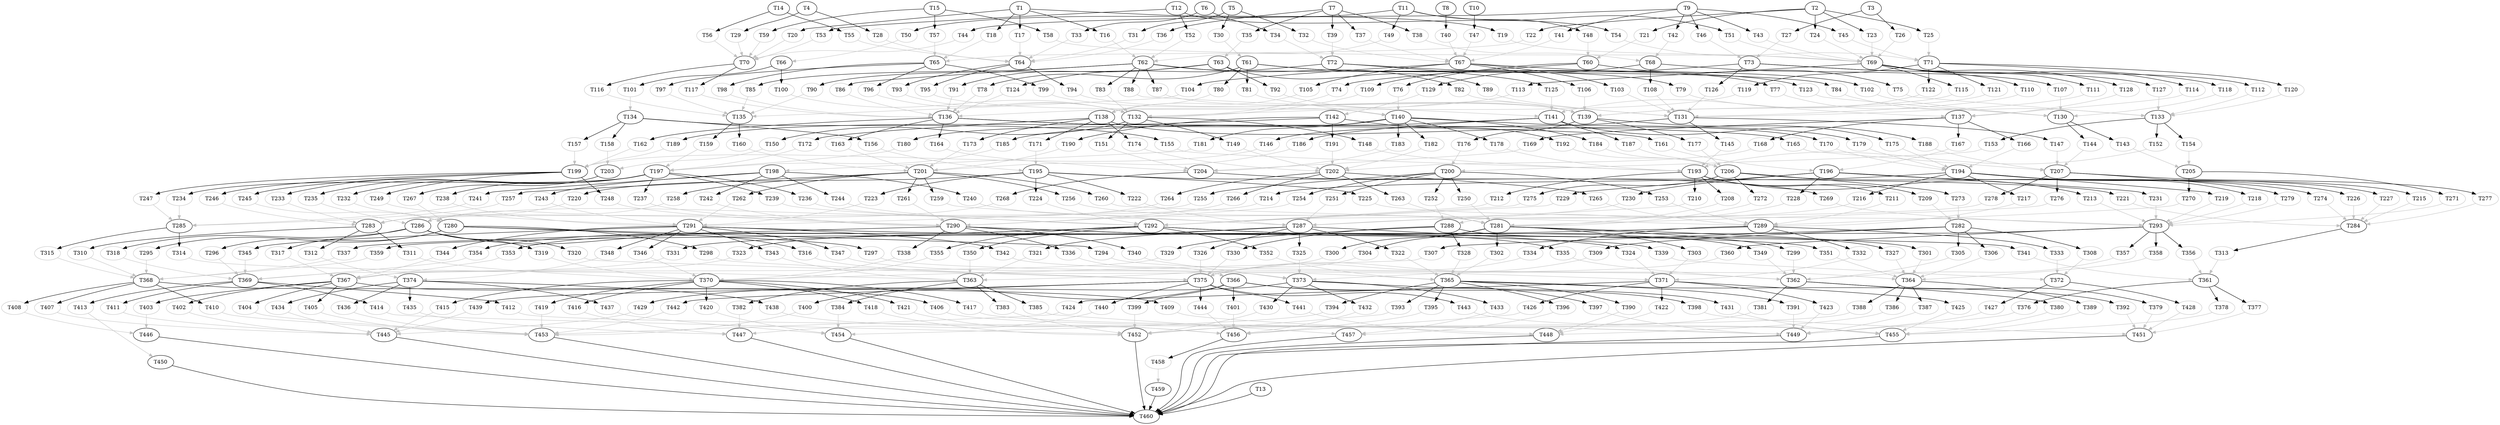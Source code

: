 digraph DAG_Schedule {
  T1 [size="232", overhead="0.17", color="black"]
  T1 -> T16 [size="232", color="black"]
  T1 -> T17 [size="232", color="black"]
  T1 -> T18 [size="232", color="black"]
  T1 -> T19 [size="232", color="black"]
  T1 -> T20 [size="232", color="black"]
  T2 [size="232", overhead="0.16", color="black"]
  T2 -> T21 [size="232", color="black"]
  T2 -> T22 [size="232", color="black"]
  T2 -> T23 [size="232", color="black"]
  T2 -> T24 [size="232", color="black"]
  T2 -> T25 [size="232", color="black"]
  T3 [size="18", overhead="0.17", color="black"]
  T3 -> T26 [size="18", color="black"]
  T3 -> T27 [size="18", color="black"]
  T4 [size="257", overhead="0.12", color="black"]
  T4 -> T28 [size="257", color="black"]
  T4 -> T29 [size="257", color="black"]
  T5 [size="577", overhead="0.07", color="black"]
  T5 -> T30 [size="577", color="black"]
  T5 -> T31 [size="577", color="black"]
  T5 -> T32 [size="577", color="black"]
  T6 [size="69", overhead="0.02", color="black"]
  T6 -> T33 [size="69", color="black"]
  T6 -> T34 [size="69", color="black"]
  T7 [size="7", overhead="0.08", color="black"]
  T7 -> T35 [size="7", color="black"]
  T7 -> T36 [size="7", color="black"]
  T7 -> T37 [size="7", color="black"]
  T7 -> T38 [size="7", color="black"]
  T7 -> T39 [size="7", color="black"]
  T8 [size="430", overhead="0.04", color="black"]
  T8 -> T40 [size="430", color="black"]
  T9 [size="46", overhead="0.08", color="black"]
  T9 -> T41 [size="46", color="black"]
  T9 -> T42 [size="46", color="black"]
  T9 -> T43 [size="46", color="black"]
  T9 -> T44 [size="46", color="black"]
  T9 -> T45 [size="46", color="black"]
  T9 -> T46 [size="46", color="black"]
  T10 [size="1074", overhead="0.14", color="black"]
  T10 -> T47 [size="1074", color="black"]
  T11 [size="23", overhead="0.12", color="black"]
  T11 -> T48 [size="23", color="black"]
  T11 -> T49 [size="23", color="black"]
  T11 -> T50 [size="23", color="black"]
  T11 -> T51 [size="23", color="black"]
  T12 [size="14", overhead="0.1", color="black"]
  T12 -> T52 [size="14", color="black"]
  T12 -> T53 [size="14", color="black"]
  T12 -> T54 [size="14", color="black"]
  T13 [size="2", overhead="0.08", color="black"]
  T13 -> T460 [size="2", color="black"]
  T14 [size="783", overhead="0.03", color="black"]
  T14 -> T55 [size="783", color="black"]
  T14 -> T56 [size="783", color="black"]
  T15 [size="53", overhead="0.09", color="black"]
  T15 -> T57 [size="53", color="black"]
  T15 -> T58 [size="53", color="black"]
  T15 -> T59 [size="53", color="black"]
  T16 [size="1", overhead="0.0", color="grey"]
  T16 -> T62 [size="1", color="grey"]
  T17 [size="1", overhead="0.0", color="grey"]
  T17 -> T64 [size="1", color="grey"]
  T18 [size="1", overhead="0.0", color="grey"]
  T18 -> T65 [size="1", color="grey"]
  T19 [size="1", overhead="0.0", color="grey"]
  T19 -> T69 [size="1", color="grey"]
  T20 [size="1", overhead="0.0", color="grey"]
  T20 -> T70 [size="1", color="grey"]
  T21 [size="1", overhead="0.0", color="grey"]
  T21 -> T60 [size="1", color="grey"]
  T22 [size="1", overhead="0.0", color="grey"]
  T22 -> T65 [size="1", color="grey"]
  T23 [size="1", overhead="0.0", color="grey"]
  T23 -> T69 [size="1", color="grey"]
  T24 [size="1", overhead="0.0", color="grey"]
  T24 -> T69 [size="1", color="grey"]
  T25 [size="1", overhead="0.0", color="grey"]
  T25 -> T71 [size="1", color="grey"]
  T26 [size="1", overhead="0.0", color="grey"]
  T26 -> T69 [size="1", color="grey"]
  T27 [size="1", overhead="0.0", color="grey"]
  T27 -> T73 [size="1", color="grey"]
  T28 [size="1", overhead="0.0", color="grey"]
  T28 -> T64 [size="1", color="grey"]
  T29 [size="1", overhead="0.0", color="grey"]
  T29 -> T70 [size="1", color="grey"]
  T30 [size="1", overhead="0.0", color="grey"]
  T30 -> T61 [size="1", color="grey"]
  T31 [size="1", overhead="0.0", color="grey"]
  T31 -> T64 [size="1", color="grey"]
  T32 [size="1", overhead="0.0", color="grey"]
  T32 -> T67 [size="1", color="grey"]
  T33 [size="1", overhead="0.0", color="grey"]
  T33 -> T64 [size="1", color="grey"]
  T34 [size="1", overhead="0.0", color="grey"]
  T34 -> T72 [size="1", color="grey"]
  T35 [size="1", overhead="0.0", color="grey"]
  T35 -> T63 [size="1", color="grey"]
  T36 [size="1", overhead="0.0", color="grey"]
  T36 -> T64 [size="1", color="grey"]
  T37 [size="1", overhead="0.0", color="grey"]
  T37 -> T67 [size="1", color="grey"]
  T38 [size="1", overhead="0.0", color="grey"]
  T38 -> T68 [size="1", color="grey"]
  T39 [size="1", overhead="0.0", color="grey"]
  T39 -> T72 [size="1", color="grey"]
  T40 [size="1", overhead="0.0", color="grey"]
  T40 -> T67 [size="1", color="grey"]
  T41 [size="1", overhead="0.0", color="grey"]
  T41 -> T67 [size="1", color="grey"]
  T42 [size="1", overhead="0.0", color="grey"]
  T42 -> T68 [size="1", color="grey"]
  T43 [size="1", overhead="0.0", color="grey"]
  T43 -> T69 [size="1", color="grey"]
  T44 [size="1", overhead="0.0", color="grey"]
  T44 -> T70 [size="1", color="grey"]
  T45 [size="1", overhead="0.0", color="grey"]
  T45 -> T71 [size="1", color="grey"]
  T46 [size="1", overhead="0.0", color="grey"]
  T46 -> T73 [size="1", color="grey"]
  T47 [size="1", overhead="0.0", color="grey"]
  T47 -> T67 [size="1", color="grey"]
  T48 [size="1", overhead="0.0", color="grey"]
  T48 -> T60 [size="1", color="grey"]
  T49 [size="1", overhead="0.0", color="grey"]
  T49 -> T62 [size="1", color="grey"]
  T50 [size="1", overhead="0.0", color="grey"]
  T50 -> T66 [size="1", color="grey"]
  T51 [size="1", overhead="0.0", color="grey"]
  T51 -> T69 [size="1", color="grey"]
  T52 [size="1", overhead="0.0", color="grey"]
  T52 -> T62 [size="1", color="grey"]
  T53 [size="1", overhead="0.0", color="grey"]
  T53 -> T70 [size="1", color="grey"]
  T54 [size="1", overhead="0.0", color="grey"]
  T54 -> T71 [size="1", color="grey"]
  T55 [size="1", overhead="0.0", color="grey"]
  T55 -> T64 [size="1", color="grey"]
  T56 [size="1", overhead="0.0", color="grey"]
  T56 -> T70 [size="1", color="grey"]
  T57 [size="1", overhead="0.0", color="grey"]
  T57 -> T65 [size="1", color="grey"]
  T58 [size="1", overhead="0.0", color="grey"]
  T58 -> T69 [size="1", color="grey"]
  T59 [size="1", overhead="0.0", color="grey"]
  T59 -> T70 [size="1", color="grey"]
  T60 [size="36", overhead="0.15", color="black"]
  T60 -> T74 [size="36", color="black"]
  T60 -> T75 [size="36", color="black"]
  T60 -> T76 [size="36", color="black"]
  T61 [size="5", overhead="0.15", color="black"]
  T61 -> T77 [size="5", color="black"]
  T61 -> T78 [size="5", color="black"]
  T61 -> T79 [size="5", color="black"]
  T61 -> T80 [size="5", color="black"]
  T61 -> T81 [size="5", color="black"]
  T62 [size="232", overhead="0.14", color="black"]
  T62 -> T82 [size="232", color="black"]
  T62 -> T83 [size="232", color="black"]
  T62 -> T84 [size="232", color="black"]
  T62 -> T85 [size="232", color="black"]
  T62 -> T86 [size="232", color="black"]
  T62 -> T87 [size="232", color="black"]
  T62 -> T88 [size="232", color="black"]
  T63 [size="9", overhead="0.15", color="black"]
  T63 -> T89 [size="9", color="black"]
  T63 -> T90 [size="9", color="black"]
  T63 -> T91 [size="9", color="black"]
  T63 -> T92 [size="9", color="black"]
  T64 [size="19", overhead="0.1", color="black"]
  T64 -> T93 [size="19", color="black"]
  T64 -> T94 [size="19", color="black"]
  T64 -> T95 [size="19", color="black"]
  T65 [size="220", overhead="0.06", color="black"]
  T65 -> T96 [size="220", color="black"]
  T65 -> T97 [size="220", color="black"]
  T65 -> T98 [size="220", color="black"]
  T65 -> T99 [size="220", color="black"]
  T66 [size="1", overhead="0.02", color="black"]
  T66 -> T100 [size="1", color="black"]
  T66 -> T101 [size="1", color="black"]
  T67 [size="783", overhead="0.17", color="black"]
  T67 -> T102 [size="783", color="black"]
  T67 -> T103 [size="783", color="black"]
  T67 -> T104 [size="783", color="black"]
  T67 -> T105 [size="783", color="black"]
  T67 -> T106 [size="783", color="black"]
  T68 [size="43", overhead="0.04", color="black"]
  T68 -> T107 [size="43", color="black"]
  T68 -> T108 [size="43", color="black"]
  T68 -> T109 [size="43", color="black"]
  T69 [size="4", overhead="0.01", color="black"]
  T69 -> T110 [size="4", color="black"]
  T69 -> T111 [size="4", color="black"]
  T69 -> T112 [size="4", color="black"]
  T69 -> T113 [size="4", color="black"]
  T69 -> T114 [size="4", color="black"]
  T69 -> T115 [size="4", color="black"]
  T70 [size="1", overhead="0.12", color="black"]
  T70 -> T116 [size="1", color="black"]
  T70 -> T117 [size="1", color="black"]
  T71 [size="83", overhead="0.18", color="black"]
  T71 -> T118 [size="83", color="black"]
  T71 -> T119 [size="83", color="black"]
  T71 -> T120 [size="83", color="black"]
  T71 -> T121 [size="83", color="black"]
  T71 -> T122 [size="83", color="black"]
  T72 [size="18", overhead="0.19", color="black"]
  T72 -> T123 [size="18", color="black"]
  T72 -> T124 [size="18", color="black"]
  T72 -> T125 [size="18", color="black"]
  T73 [size="134", overhead="0.16", color="black"]
  T73 -> T126 [size="134", color="black"]
  T73 -> T127 [size="134", color="black"]
  T73 -> T128 [size="134", color="black"]
  T73 -> T129 [size="134", color="black"]
  T74 [size="1", overhead="0.0", color="grey"]
  T74 -> T132 [size="1", color="grey"]
  T75 [size="1", overhead="0.0", color="grey"]
  T75 -> T133 [size="1", color="grey"]
  T76 [size="1", overhead="0.0", color="grey"]
  T76 -> T140 [size="1", color="grey"]
  T77 [size="1", overhead="0.0", color="grey"]
  T77 -> T130 [size="1", color="grey"]
  T78 [size="1", overhead="0.0", color="grey"]
  T78 -> T136 [size="1", color="grey"]
  T79 [size="1", overhead="0.0", color="grey"]
  T79 -> T137 [size="1", color="grey"]
  T80 [size="1", overhead="0.0", color="grey"]
  T80 -> T138 [size="1", color="grey"]
  T81 [size="1", overhead="0.0", color="grey"]
  T81 -> T140 [size="1", color="grey"]
  T82 [size="1", overhead="0.0", color="grey"]
  T82 -> T131 [size="1", color="grey"]
  T83 [size="1", overhead="0.0", color="grey"]
  T83 -> T132 [size="1", color="grey"]
  T84 [size="1", overhead="0.0", color="grey"]
  T84 -> T133 [size="1", color="grey"]
  T85 [size="1", overhead="0.0", color="grey"]
  T85 -> T135 [size="1", color="grey"]
  T86 [size="1", overhead="0.0", color="grey"]
  T86 -> T136 [size="1", color="grey"]
  T87 [size="1", overhead="0.0", color="grey"]
  T87 -> T139 [size="1", color="grey"]
  T88 [size="1", overhead="0.0", color="grey"]
  T88 -> T141 [size="1", color="grey"]
  T89 [size="1", overhead="0.0", color="grey"]
  T89 -> T131 [size="1", color="grey"]
  T90 [size="1", overhead="0.0", color="grey"]
  T90 -> T135 [size="1", color="grey"]
  T91 [size="1", overhead="0.0", color="grey"]
  T91 -> T136 [size="1", color="grey"]
  T92 [size="1", overhead="0.0", color="grey"]
  T92 -> T139 [size="1", color="grey"]
  T93 [size="1", overhead="0.0", color="grey"]
  T93 -> T132 [size="1", color="grey"]
  T94 [size="1", overhead="0.0", color="grey"]
  T94 -> T139 [size="1", color="grey"]
  T95 [size="1", overhead="0.0", color="grey"]
  T95 -> T140 [size="1", color="grey"]
  T96 [size="1", overhead="0.0", color="grey"]
  T96 -> T132 [size="1", color="grey"]
  T97 [size="1", overhead="0.0", color="grey"]
  T97 -> T135 [size="1", color="grey"]
  T98 [size="1", overhead="0.0", color="grey"]
  T98 -> T136 [size="1", color="grey"]
  T99 [size="1", overhead="0.0", color="grey"]
  T99 -> T139 [size="1", color="grey"]
  T100 [size="1", overhead="0.0", color="grey"]
  T100 -> T132 [size="1", color="grey"]
  T101 [size="1", overhead="0.0", color="grey"]
  T101 -> T134 [size="1", color="grey"]
  T102 [size="1", overhead="0.0", color="grey"]
  T102 -> T130 [size="1", color="grey"]
  T103 [size="1", overhead="0.0", color="grey"]
  T103 -> T131 [size="1", color="grey"]
  T104 [size="1", overhead="0.0", color="grey"]
  T104 -> T135 [size="1", color="grey"]
  T105 [size="1", overhead="0.0", color="grey"]
  T105 -> T138 [size="1", color="grey"]
  T106 [size="1", overhead="0.0", color="grey"]
  T106 -> T139 [size="1", color="grey"]
  T107 [size="1", overhead="0.0", color="grey"]
  T107 -> T130 [size="1", color="grey"]
  T108 [size="1", overhead="0.0", color="grey"]
  T108 -> T131 [size="1", color="grey"]
  T109 [size="1", overhead="0.0", color="grey"]
  T109 -> T132 [size="1", color="grey"]
  T110 [size="1", overhead="0.0", color="grey"]
  T110 -> T131 [size="1", color="grey"]
  T111 [size="1", overhead="0.0", color="grey"]
  T111 -> T131 [size="1", color="grey"]
  T112 [size="1", overhead="0.0", color="grey"]
  T112 -> T133 [size="1", color="grey"]
  T113 [size="1", overhead="0.0", color="grey"]
  T113 -> T136 [size="1", color="grey"]
  T114 [size="1", overhead="0.0", color="grey"]
  T114 -> T137 [size="1", color="grey"]
  T115 [size="1", overhead="0.0", color="grey"]
  T115 -> T139 [size="1", color="grey"]
  T116 [size="1", overhead="0.0", color="grey"]
  T116 -> T135 [size="1", color="grey"]
  T117 [size="1", overhead="0.0", color="grey"]
  T117 -> T136 [size="1", color="grey"]
  T118 [size="1", overhead="0.0", color="grey"]
  T118 -> T130 [size="1", color="grey"]
  T119 [size="1", overhead="0.0", color="grey"]
  T119 -> T132 [size="1", color="grey"]
  T120 [size="1", overhead="0.0", color="grey"]
  T120 -> T133 [size="1", color="grey"]
  T121 [size="1", overhead="0.0", color="grey"]
  T121 -> T139 [size="1", color="grey"]
  T122 [size="1", overhead="0.0", color="grey"]
  T122 -> T141 [size="1", color="grey"]
  T123 [size="1", overhead="0.0", color="grey"]
  T123 -> T130 [size="1", color="grey"]
  T124 [size="1", overhead="0.0", color="grey"]
  T124 -> T136 [size="1", color="grey"]
  T125 [size="1", overhead="0.0", color="grey"]
  T125 -> T141 [size="1", color="grey"]
  T126 [size="1", overhead="0.0", color="grey"]
  T126 -> T131 [size="1", color="grey"]
  T127 [size="1", overhead="0.0", color="grey"]
  T127 -> T133 [size="1", color="grey"]
  T128 [size="1", overhead="0.0", color="grey"]
  T128 -> T137 [size="1", color="grey"]
  T129 [size="1", overhead="0.0", color="grey"]
  T129 -> T142 [size="1", color="grey"]
  T130 [size="1", overhead="0.05", color="black"]
  T130 -> T143 [size="1", color="black"]
  T130 -> T144 [size="1", color="black"]
  T131 [size="3", overhead="0.07", color="black"]
  T131 -> T145 [size="3", color="black"]
  T131 -> T146 [size="3", color="black"]
  T131 -> T147 [size="3", color="black"]
  T132 [size="616", overhead="0.17", color="black"]
  T132 -> T148 [size="616", color="black"]
  T132 -> T149 [size="616", color="black"]
  T132 -> T150 [size="616", color="black"]
  T132 -> T151 [size="616", color="black"]
  T133 [size="58", overhead="0.18", color="black"]
  T133 -> T152 [size="58", color="black"]
  T133 -> T153 [size="58", color="black"]
  T133 -> T154 [size="58", color="black"]
  T134 [size="5", overhead="0.19", color="black"]
  T134 -> T155 [size="5", color="black"]
  T134 -> T156 [size="5", color="black"]
  T134 -> T157 [size="5", color="black"]
  T134 -> T158 [size="5", color="black"]
  T135 [size="1", overhead="0.1", color="black"]
  T135 -> T159 [size="1", color="black"]
  T135 -> T160 [size="1", color="black"]
  T136 [size="21", overhead="0.15", color="black"]
  T136 -> T161 [size="21", color="black"]
  T136 -> T162 [size="21", color="black"]
  T136 -> T163 [size="21", color="black"]
  T136 -> T164 [size="21", color="black"]
  T136 -> T165 [size="21", color="black"]
  T137 [size="249", overhead="0.01", color="black"]
  T137 -> T166 [size="249", color="black"]
  T137 -> T167 [size="249", color="black"]
  T137 -> T168 [size="249", color="black"]
  T137 -> T169 [size="249", color="black"]
  T138 [size="8", overhead="0.19", color="black"]
  T138 -> T170 [size="8", color="black"]
  T138 -> T171 [size="8", color="black"]
  T138 -> T172 [size="8", color="black"]
  T138 -> T173 [size="8", color="black"]
  T138 -> T174 [size="8", color="black"]
  T139 [size="766", overhead="0.13", color="black"]
  T139 -> T175 [size="766", color="black"]
  T139 -> T176 [size="766", color="black"]
  T139 -> T177 [size="766", color="black"]
  T140 [size="29", overhead="0.02", color="black"]
  T140 -> T178 [size="29", color="black"]
  T140 -> T179 [size="29", color="black"]
  T140 -> T180 [size="29", color="black"]
  T140 -> T181 [size="29", color="black"]
  T140 -> T182 [size="29", color="black"]
  T140 -> T183 [size="29", color="black"]
  T140 -> T184 [size="29", color="black"]
  T141 [size="4", overhead="0.02", color="black"]
  T141 -> T185 [size="4", color="black"]
  T141 -> T186 [size="4", color="black"]
  T141 -> T187 [size="4", color="black"]
  T141 -> T188 [size="4", color="black"]
  T142 [size="1", overhead="0.1", color="black"]
  T142 -> T189 [size="1", color="black"]
  T142 -> T190 [size="1", color="black"]
  T142 -> T191 [size="1", color="black"]
  T142 -> T192 [size="1", color="black"]
  T143 [size="1", overhead="0.0", color="grey"]
  T143 -> T205 [size="1", color="grey"]
  T144 [size="1", overhead="0.0", color="grey"]
  T144 -> T207 [size="1", color="grey"]
  T145 [size="1", overhead="0.0", color="grey"]
  T145 -> T193 [size="1", color="grey"]
  T146 [size="1", overhead="0.0", color="grey"]
  T146 -> T199 [size="1", color="grey"]
  T147 [size="1", overhead="0.0", color="grey"]
  T147 -> T207 [size="1", color="grey"]
  T148 [size="1", overhead="0.0", color="grey"]
  T148 -> T193 [size="1", color="grey"]
  T149 [size="1", overhead="0.0", color="grey"]
  T149 -> T202 [size="1", color="grey"]
  T150 [size="1", overhead="0.0", color="grey"]
  T150 -> T203 [size="1", color="grey"]
  T151 [size="1", overhead="0.0", color="grey"]
  T151 -> T204 [size="1", color="grey"]
  T152 [size="1", overhead="0.0", color="grey"]
  T152 -> T193 [size="1", color="grey"]
  T153 [size="1", overhead="0.0", color="grey"]
  T153 -> T200 [size="1", color="grey"]
  T154 [size="1", overhead="0.0", color="grey"]
  T154 -> T205 [size="1", color="grey"]
  T155 [size="1", overhead="0.0", color="grey"]
  T155 -> T193 [size="1", color="grey"]
  T156 [size="1", overhead="0.0", color="grey"]
  T156 -> T195 [size="1", color="grey"]
  T157 [size="1", overhead="0.0", color="grey"]
  T157 -> T199 [size="1", color="grey"]
  T158 [size="1", overhead="0.0", color="grey"]
  T158 -> T203 [size="1", color="grey"]
  T159 [size="1", overhead="0.0", color="grey"]
  T159 -> T197 [size="1", color="grey"]
  T160 [size="1", overhead="0.0", color="grey"]
  T160 -> T201 [size="1", color="grey"]
  T161 [size="1", overhead="0.0", color="grey"]
  T161 -> T196 [size="1", color="grey"]
  T162 [size="1", overhead="0.0", color="grey"]
  T162 -> T199 [size="1", color="grey"]
  T163 [size="1", overhead="0.0", color="grey"]
  T163 -> T201 [size="1", color="grey"]
  T164 [size="1", overhead="0.0", color="grey"]
  T164 -> T204 [size="1", color="grey"]
  T165 [size="1", overhead="0.0", color="grey"]
  T165 -> T207 [size="1", color="grey"]
  T166 [size="1", overhead="0.0", color="grey"]
  T166 -> T194 [size="1", color="grey"]
  T167 [size="1", overhead="0.0", color="grey"]
  T167 -> T196 [size="1", color="grey"]
  T168 [size="1", overhead="0.0", color="grey"]
  T168 -> T202 [size="1", color="grey"]
  T169 [size="1", overhead="0.0", color="grey"]
  T169 -> T204 [size="1", color="grey"]
  T170 [size="1", overhead="0.0", color="grey"]
  T170 -> T194 [size="1", color="grey"]
  T171 [size="1", overhead="0.0", color="grey"]
  T171 -> T195 [size="1", color="grey"]
  T172 [size="1", overhead="0.0", color="grey"]
  T172 -> T197 [size="1", color="grey"]
  T173 [size="1", overhead="0.0", color="grey"]
  T173 -> T201 [size="1", color="grey"]
  T174 [size="1", overhead="0.0", color="grey"]
  T174 -> T202 [size="1", color="grey"]
  T175 [size="1", overhead="0.0", color="grey"]
  T175 -> T194 [size="1", color="grey"]
  T176 [size="1", overhead="0.0", color="grey"]
  T176 -> T200 [size="1", color="grey"]
  T177 [size="1", overhead="0.0", color="grey"]
  T177 -> T206 [size="1", color="grey"]
  T178 [size="1", overhead="0.0", color="grey"]
  T178 -> T193 [size="1", color="grey"]
  T179 [size="1", overhead="0.0", color="grey"]
  T179 -> T194 [size="1", color="grey"]
  T180 [size="1", overhead="0.0", color="grey"]
  T180 -> T197 [size="1", color="grey"]
  T181 [size="1", overhead="0.0", color="grey"]
  T181 -> T198 [size="1", color="grey"]
  T182 [size="1", overhead="0.0", color="grey"]
  T182 -> T202 [size="1", color="grey"]
  T183 [size="1", overhead="0.0", color="grey"]
  T183 -> T204 [size="1", color="grey"]
  T184 [size="1", overhead="0.0", color="grey"]
  T184 -> T206 [size="1", color="grey"]
  T185 [size="1", overhead="0.0", color="grey"]
  T185 -> T197 [size="1", color="grey"]
  T186 [size="1", overhead="0.0", color="grey"]
  T186 -> T201 [size="1", color="grey"]
  T187 [size="1", overhead="0.0", color="grey"]
  T187 -> T206 [size="1", color="grey"]
  T188 [size="1", overhead="0.0", color="grey"]
  T188 -> T207 [size="1", color="grey"]
  T189 [size="1", overhead="0.0", color="grey"]
  T189 -> T199 [size="1", color="grey"]
  T190 [size="1", overhead="0.0", color="grey"]
  T190 -> T201 [size="1", color="grey"]
  T191 [size="1", overhead="0.0", color="grey"]
  T191 -> T202 [size="1", color="grey"]
  T192 [size="1", overhead="0.0", color="grey"]
  T192 -> T206 [size="1", color="grey"]
  T193 [size="2", overhead="0.06", color="black"]
  T193 -> T208 [size="2", color="black"]
  T193 -> T209 [size="2", color="black"]
  T193 -> T210 [size="2", color="black"]
  T193 -> T211 [size="2", color="black"]
  T193 -> T212 [size="2", color="black"]
  T193 -> T213 [size="2", color="black"]
  T194 [size="1", overhead="0.1", color="black"]
  T194 -> T214 [size="1", color="black"]
  T194 -> T215 [size="1", color="black"]
  T194 -> T216 [size="1", color="black"]
  T194 -> T217 [size="1", color="black"]
  T194 -> T218 [size="1", color="black"]
  T194 -> T219 [size="1", color="black"]
  T195 [size="100", overhead="0.07", color="black"]
  T195 -> T220 [size="100", color="black"]
  T195 -> T221 [size="100", color="black"]
  T195 -> T222 [size="100", color="black"]
  T195 -> T223 [size="100", color="black"]
  T195 -> T224 [size="100", color="black"]
  T195 -> T225 [size="100", color="black"]
  T196 [size="1", overhead="0.03", color="black"]
  T196 -> T226 [size="1", color="black"]
  T196 -> T227 [size="1", color="black"]
  T196 -> T228 [size="1", color="black"]
  T196 -> T229 [size="1", color="black"]
  T196 -> T230 [size="1", color="black"]
  T196 -> T231 [size="1", color="black"]
  T197 [size="129", overhead="0.05", color="black"]
  T197 -> T232 [size="129", color="black"]
  T197 -> T233 [size="129", color="black"]
  T197 -> T234 [size="129", color="black"]
  T197 -> T235 [size="129", color="black"]
  T197 -> T236 [size="129", color="black"]
  T197 -> T237 [size="129", color="black"]
  T197 -> T238 [size="129", color="black"]
  T197 -> T239 [size="129", color="black"]
  T198 [size="38", overhead="0.08", color="black"]
  T198 -> T240 [size="38", color="black"]
  T198 -> T241 [size="38", color="black"]
  T198 -> T242 [size="38", color="black"]
  T198 -> T243 [size="38", color="black"]
  T198 -> T244 [size="38", color="black"]
  T199 [size="69", overhead="0.17", color="black"]
  T199 -> T245 [size="69", color="black"]
  T199 -> T246 [size="69", color="black"]
  T199 -> T247 [size="69", color="black"]
  T199 -> T248 [size="69", color="black"]
  T199 -> T249 [size="69", color="black"]
  T200 [size="407", overhead="0.09", color="black"]
  T200 -> T250 [size="407", color="black"]
  T200 -> T251 [size="407", color="black"]
  T200 -> T252 [size="407", color="black"]
  T200 -> T253 [size="407", color="black"]
  T200 -> T254 [size="407", color="black"]
  T200 -> T255 [size="407", color="black"]
  T201 [size="69", overhead="0.1", color="black"]
  T201 -> T256 [size="69", color="black"]
  T201 -> T257 [size="69", color="black"]
  T201 -> T258 [size="69", color="black"]
  T201 -> T259 [size="69", color="black"]
  T201 -> T260 [size="69", color="black"]
  T201 -> T261 [size="69", color="black"]
  T201 -> T262 [size="69", color="black"]
  T202 [size="1", overhead="0.03", color="black"]
  T202 -> T263 [size="1", color="black"]
  T202 -> T264 [size="1", color="black"]
  T202 -> T265 [size="1", color="black"]
  T202 -> T266 [size="1", color="black"]
  T203 [size="16", overhead="0.04", color="black"]
  T203 -> T267 [size="16", color="black"]
  T204 [size="33", overhead="0.08", color="black"]
  T204 -> T268 [size="33", color="black"]
  T204 -> T269 [size="33", color="black"]
  T205 [size="1", overhead="0.0", color="black"]
  T205 -> T270 [size="1", color="black"]
  T205 -> T271 [size="1", color="black"]
  T206 [size="9", overhead="0.17", color="black"]
  T206 -> T272 [size="9", color="black"]
  T206 -> T273 [size="9", color="black"]
  T206 -> T274 [size="9", color="black"]
  T206 -> T275 [size="9", color="black"]
  T207 [size="100", overhead="0.15", color="black"]
  T207 -> T276 [size="100", color="black"]
  T207 -> T277 [size="100", color="black"]
  T207 -> T278 [size="100", color="black"]
  T207 -> T279 [size="100", color="black"]
  T208 [size="1", overhead="0.0", color="grey"]
  T208 -> T281 [size="1", color="grey"]
  T209 [size="1", overhead="0.0", color="grey"]
  T209 -> T282 [size="1", color="grey"]
  T210 [size="1", overhead="0.0", color="grey"]
  T210 -> T287 [size="1", color="grey"]
  T211 [size="1", overhead="0.0", color="grey"]
  T211 -> T289 [size="1", color="grey"]
  T212 [size="1", overhead="0.0", color="grey"]
  T212 -> T292 [size="1", color="grey"]
  T213 [size="1", overhead="0.0", color="grey"]
  T213 -> T293 [size="1", color="grey"]
  T214 [size="1", overhead="0.0", color="grey"]
  T214 -> T283 [size="1", color="grey"]
  T215 [size="1", overhead="0.0", color="grey"]
  T215 -> T284 [size="1", color="grey"]
  T216 [size="1", overhead="0.0", color="grey"]
  T216 -> T287 [size="1", color="grey"]
  T217 [size="1", overhead="0.0", color="grey"]
  T217 -> T289 [size="1", color="grey"]
  T218 [size="1", overhead="0.0", color="grey"]
  T218 -> T293 [size="1", color="grey"]
  T219 [size="1", overhead="0.0", color="grey"]
  T219 -> T293 [size="1", color="grey"]
  T220 [size="1", overhead="0.0", color="grey"]
  T220 -> T283 [size="1", color="grey"]
  T221 [size="1", overhead="0.0", color="grey"]
  T221 -> T284 [size="1", color="grey"]
  T222 [size="1", overhead="0.0", color="grey"]
  T222 -> T287 [size="1", color="grey"]
  T223 [size="1", overhead="0.0", color="grey"]
  T223 -> T291 [size="1", color="grey"]
  T224 [size="1", overhead="0.0", color="grey"]
  T224 -> T292 [size="1", color="grey"]
  T225 [size="1", overhead="0.0", color="grey"]
  T225 -> T293 [size="1", color="grey"]
  T226 [size="1", overhead="0.0", color="grey"]
  T226 -> T284 [size="1", color="grey"]
  T227 [size="1", overhead="0.0", color="grey"]
  T227 -> T284 [size="1", color="grey"]
  T228 [size="1", overhead="0.0", color="grey"]
  T228 -> T288 [size="1", color="grey"]
  T229 [size="1", overhead="0.0", color="grey"]
  T229 -> T292 [size="1", color="grey"]
  T230 [size="1", overhead="0.0", color="grey"]
  T230 -> T292 [size="1", color="grey"]
  T231 [size="1", overhead="0.0", color="grey"]
  T231 -> T293 [size="1", color="grey"]
  T232 [size="1", overhead="0.0", color="grey"]
  T232 -> T280 [size="1", color="grey"]
  T233 [size="1", overhead="0.0", color="grey"]
  T233 -> T283 [size="1", color="grey"]
  T234 [size="1", overhead="0.0", color="grey"]
  T234 -> T285 [size="1", color="grey"]
  T235 [size="1", overhead="0.0", color="grey"]
  T235 -> T286 [size="1", color="grey"]
  T236 [size="1", overhead="0.0", color="grey"]
  T236 -> T287 [size="1", color="grey"]
  T237 [size="1", overhead="0.0", color="grey"]
  T237 -> T290 [size="1", color="grey"]
  T238 [size="1", overhead="0.0", color="grey"]
  T238 -> T291 [size="1", color="grey"]
  T239 [size="1", overhead="0.0", color="grey"]
  T239 -> T292 [size="1", color="grey"]
  T240 [size="1", overhead="0.0", color="grey"]
  T240 -> T281 [size="1", color="grey"]
  T241 [size="1", overhead="0.0", color="grey"]
  T241 -> T285 [size="1", color="grey"]
  T242 [size="1", overhead="0.0", color="grey"]
  T242 -> T290 [size="1", color="grey"]
  T243 [size="1", overhead="0.0", color="grey"]
  T243 -> T291 [size="1", color="grey"]
  T244 [size="1", overhead="0.0", color="grey"]
  T244 -> T292 [size="1", color="grey"]
  T245 [size="1", overhead="0.0", color="grey"]
  T245 -> T280 [size="1", color="grey"]
  T246 [size="1", overhead="0.0", color="grey"]
  T246 -> T283 [size="1", color="grey"]
  T247 [size="1", overhead="0.0", color="grey"]
  T247 -> T285 [size="1", color="grey"]
  T248 [size="1", overhead="0.0", color="grey"]
  T248 -> T290 [size="1", color="grey"]
  T249 [size="1", overhead="0.0", color="grey"]
  T249 -> T291 [size="1", color="grey"]
  T250 [size="1", overhead="0.0", color="grey"]
  T250 -> T281 [size="1", color="grey"]
  T251 [size="1", overhead="0.0", color="grey"]
  T251 -> T287 [size="1", color="grey"]
  T252 [size="1", overhead="0.0", color="grey"]
  T252 -> T288 [size="1", color="grey"]
  T253 [size="1", overhead="0.0", color="grey"]
  T253 -> T289 [size="1", color="grey"]
  T254 [size="1", overhead="0.0", color="grey"]
  T254 -> T290 [size="1", color="grey"]
  T255 [size="1", overhead="0.0", color="grey"]
  T255 -> T291 [size="1", color="grey"]
  T256 [size="1", overhead="0.0", color="grey"]
  T256 -> T281 [size="1", color="grey"]
  T257 [size="1", overhead="0.0", color="grey"]
  T257 -> T285 [size="1", color="grey"]
  T258 [size="1", overhead="0.0", color="grey"]
  T258 -> T286 [size="1", color="grey"]
  T259 [size="1", overhead="0.0", color="grey"]
  T259 -> T287 [size="1", color="grey"]
  T260 [size="1", overhead="0.0", color="grey"]
  T260 -> T289 [size="1", color="grey"]
  T261 [size="1", overhead="0.0", color="grey"]
  T261 -> T290 [size="1", color="grey"]
  T262 [size="1", overhead="0.0", color="grey"]
  T262 -> T291 [size="1", color="grey"]
  T263 [size="1", overhead="0.0", color="grey"]
  T263 -> T281 [size="1", color="grey"]
  T264 [size="1", overhead="0.0", color="grey"]
  T264 -> T286 [size="1", color="grey"]
  T265 [size="1", overhead="0.0", color="grey"]
  T265 -> T289 [size="1", color="grey"]
  T266 [size="1", overhead="0.0", color="grey"]
  T266 -> T290 [size="1", color="grey"]
  T267 [size="1", overhead="0.0", color="grey"]
  T267 -> T280 [size="1", color="grey"]
  T268 [size="1", overhead="0.0", color="grey"]
  T268 -> T283 [size="1", color="grey"]
  T269 [size="1", overhead="0.0", color="grey"]
  T269 -> T293 [size="1", color="grey"]
  T270 [size="1", overhead="0.0", color="grey"]
  T270 -> T289 [size="1", color="grey"]
  T271 [size="1", overhead="0.0", color="grey"]
  T271 -> T293 [size="1", color="grey"]
  T272 [size="1", overhead="0.0", color="grey"]
  T272 -> T281 [size="1", color="grey"]
  T273 [size="1", overhead="0.0", color="grey"]
  T273 -> T282 [size="1", color="grey"]
  T274 [size="1", overhead="0.0", color="grey"]
  T274 -> T284 [size="1", color="grey"]
  T275 [size="1", overhead="0.0", color="grey"]
  T275 -> T292 [size="1", color="grey"]
  T276 [size="1", overhead="0.0", color="grey"]
  T276 -> T281 [size="1", color="grey"]
  T277 [size="1", overhead="0.0", color="grey"]
  T277 -> T284 [size="1", color="grey"]
  T278 [size="1", overhead="0.0", color="grey"]
  T278 -> T287 [size="1", color="grey"]
  T279 [size="1", overhead="0.0", color="grey"]
  T279 -> T293 [size="1", color="grey"]
  T280 [size="2", overhead="0.01", color="black"]
  T280 -> T294 [size="2", color="black"]
  T280 -> T295 [size="2", color="black"]
  T280 -> T296 [size="2", color="black"]
  T280 -> T297 [size="2", color="black"]
  T280 -> T298 [size="2", color="black"]
  T281 [size="475", overhead="0.07", color="black"]
  T281 -> T299 [size="475", color="black"]
  T281 -> T300 [size="475", color="black"]
  T281 -> T301 [size="475", color="black"]
  T281 -> T302 [size="475", color="black"]
  T281 -> T303 [size="475", color="black"]
  T281 -> T304 [size="475", color="black"]
  T282 [size="28", overhead="0.02", color="black"]
  T282 -> T305 [size="28", color="black"]
  T282 -> T306 [size="28", color="black"]
  T282 -> T307 [size="28", color="black"]
  T282 -> T308 [size="28", color="black"]
  T282 -> T309 [size="28", color="black"]
  T283 [size="1", overhead="0.06", color="black"]
  T283 -> T310 [size="1", color="black"]
  T283 -> T311 [size="1", color="black"]
  T283 -> T312 [size="1", color="black"]
  T284 [size="5", overhead="0.09", color="black"]
  T284 -> T313 [size="5", color="black"]
  T285 [size="9", overhead="0.02", color="black"]
  T285 -> T314 [size="9", color="black"]
  T285 -> T315 [size="9", color="black"]
  T286 [size="50", overhead="0.13", color="black"]
  T286 -> T316 [size="50", color="black"]
  T286 -> T317 [size="50", color="black"]
  T286 -> T318 [size="50", color="black"]
  T286 -> T319 [size="50", color="black"]
  T286 -> T320 [size="50", color="black"]
  T287 [size="6", overhead="0.0", color="black"]
  T287 -> T321 [size="6", color="black"]
  T287 -> T322 [size="6", color="black"]
  T287 -> T323 [size="6", color="black"]
  T287 -> T324 [size="6", color="black"]
  T287 -> T325 [size="6", color="black"]
  T287 -> T326 [size="6", color="black"]
  T288 [size="5", overhead="0.07", color="black"]
  T288 -> T327 [size="5", color="black"]
  T288 -> T328 [size="5", color="black"]
  T288 -> T329 [size="5", color="black"]
  T288 -> T330 [size="5", color="black"]
  T289 [size="31", overhead="0.15", color="black"]
  T289 -> T331 [size="31", color="black"]
  T289 -> T332 [size="31", color="black"]
  T289 -> T333 [size="31", color="black"]
  T289 -> T334 [size="31", color="black"]
  T290 [size="550", overhead="0.1", color="black"]
  T290 -> T335 [size="550", color="black"]
  T290 -> T336 [size="550", color="black"]
  T290 -> T337 [size="550", color="black"]
  T290 -> T338 [size="550", color="black"]
  T290 -> T339 [size="550", color="black"]
  T290 -> T340 [size="550", color="black"]
  T291 [size="12", overhead="0.19", color="black"]
  T291 -> T341 [size="12", color="black"]
  T291 -> T342 [size="12", color="black"]
  T291 -> T343 [size="12", color="black"]
  T291 -> T344 [size="12", color="black"]
  T291 -> T345 [size="12", color="black"]
  T291 -> T346 [size="12", color="black"]
  T291 -> T347 [size="12", color="black"]
  T291 -> T348 [size="12", color="black"]
  T292 [size="232", overhead="0.09", color="black"]
  T292 -> T349 [size="232", color="black"]
  T292 -> T350 [size="232", color="black"]
  T292 -> T351 [size="232", color="black"]
  T292 -> T352 [size="232", color="black"]
  T292 -> T353 [size="232", color="black"]
  T292 -> T354 [size="232", color="black"]
  T292 -> T355 [size="232", color="black"]
  T293 [size="113", overhead="0.06", color="black"]
  T293 -> T356 [size="113", color="black"]
  T293 -> T357 [size="113", color="black"]
  T293 -> T358 [size="113", color="black"]
  T293 -> T359 [size="113", color="black"]
  T293 -> T360 [size="113", color="black"]
  T294 [size="1", overhead="0.0", color="grey"]
  T294 -> T364 [size="1", color="grey"]
  T295 [size="1", overhead="0.0", color="grey"]
  T295 -> T368 [size="1", color="grey"]
  T296 [size="1", overhead="0.0", color="grey"]
  T296 -> T369 [size="1", color="grey"]
  T297 [size="1", overhead="0.0", color="grey"]
  T297 -> T371 [size="1", color="grey"]
  T298 [size="1", overhead="0.0", color="grey"]
  T298 -> T375 [size="1", color="grey"]
  T299 [size="1", overhead="0.0", color="grey"]
  T299 -> T362 [size="1", color="grey"]
  T300 [size="1", overhead="0.0", color="grey"]
  T300 -> T363 [size="1", color="grey"]
  T301 [size="1", overhead="0.0", color="grey"]
  T301 -> T364 [size="1", color="grey"]
  T302 [size="1", overhead="0.0", color="grey"]
  T302 -> T365 [size="1", color="grey"]
  T303 [size="1", overhead="0.0", color="grey"]
  T303 -> T371 [size="1", color="grey"]
  T304 [size="1", overhead="0.0", color="grey"]
  T304 -> T375 [size="1", color="grey"]
  T305 [size="1", overhead="0.0", color="grey"]
  T305 -> T362 [size="1", color="grey"]
  T306 [size="1", overhead="0.0", color="grey"]
  T306 -> T364 [size="1", color="grey"]
  T307 [size="1", overhead="0.0", color="grey"]
  T307 -> T370 [size="1", color="grey"]
  T308 [size="1", overhead="0.0", color="grey"]
  T308 -> T372 [size="1", color="grey"]
  T309 [size="1", overhead="0.0", color="grey"]
  T309 -> T375 [size="1", color="grey"]
  T310 [size="1", overhead="0.0", color="grey"]
  T310 -> T368 [size="1", color="grey"]
  T311 [size="1", overhead="0.0", color="grey"]
  T311 -> T370 [size="1", color="grey"]
  T312 [size="1", overhead="0.0", color="grey"]
  T312 -> T374 [size="1", color="grey"]
  T313 [size="1", overhead="0.0", color="grey"]
  T313 -> T361 [size="1", color="grey"]
  T314 [size="1", overhead="0.0", color="grey"]
  T314 -> T363 [size="1", color="grey"]
  T315 [size="1", overhead="0.0", color="grey"]
  T315 -> T368 [size="1", color="grey"]
  T316 [size="1", overhead="0.0", color="grey"]
  T316 -> T365 [size="1", color="grey"]
  T317 [size="1", overhead="0.0", color="grey"]
  T317 -> T367 [size="1", color="grey"]
  T318 [size="1", overhead="0.0", color="grey"]
  T318 -> T369 [size="1", color="grey"]
  T319 [size="1", overhead="0.0", color="grey"]
  T319 -> T370 [size="1", color="grey"]
  T320 [size="1", overhead="0.0", color="grey"]
  T320 -> T375 [size="1", color="grey"]
  T321 [size="1", overhead="0.0", color="grey"]
  T321 -> T363 [size="1", color="grey"]
  T322 [size="1", overhead="0.0", color="grey"]
  T322 -> T365 [size="1", color="grey"]
  T323 [size="1", overhead="0.0", color="grey"]
  T323 -> T367 [size="1", color="grey"]
  T324 [size="1", overhead="0.0", color="grey"]
  T324 -> T371 [size="1", color="grey"]
  T325 [size="1", overhead="0.0", color="grey"]
  T325 -> T373 [size="1", color="grey"]
  T326 [size="1", overhead="0.0", color="grey"]
  T326 -> T375 [size="1", color="grey"]
  T327 [size="1", overhead="0.0", color="grey"]
  T327 -> T364 [size="1", color="grey"]
  T328 [size="1", overhead="0.0", color="grey"]
  T328 -> T365 [size="1", color="grey"]
  T329 [size="1", overhead="0.0", color="grey"]
  T329 -> T367 [size="1", color="grey"]
  T330 [size="1", overhead="0.0", color="grey"]
  T330 -> T375 [size="1", color="grey"]
  T331 [size="1", overhead="0.0", color="grey"]
  T331 -> T369 [size="1", color="grey"]
  T332 [size="1", overhead="0.0", color="grey"]
  T332 -> T371 [size="1", color="grey"]
  T333 [size="1", overhead="0.0", color="grey"]
  T333 -> T372 [size="1", color="grey"]
  T334 [size="1", overhead="0.0", color="grey"]
  T334 -> T375 [size="1", color="grey"]
  T335 [size="1", overhead="0.0", color="grey"]
  T335 -> T362 [size="1", color="grey"]
  T336 [size="1", overhead="0.0", color="grey"]
  T336 -> T366 [size="1", color="grey"]
  T337 [size="1", overhead="0.0", color="grey"]
  T337 -> T368 [size="1", color="grey"]
  T338 [size="1", overhead="0.0", color="grey"]
  T338 -> T370 [size="1", color="grey"]
  T339 [size="1", overhead="0.0", color="grey"]
  T339 -> T372 [size="1", color="grey"]
  T340 [size="1", overhead="0.0", color="grey"]
  T340 -> T373 [size="1", color="grey"]
  T341 [size="1", overhead="0.0", color="grey"]
  T341 -> T361 [size="1", color="grey"]
  T342 [size="1", overhead="0.0", color="grey"]
  T342 -> T362 [size="1", color="grey"]
  T343 [size="1", overhead="0.0", color="grey"]
  T343 -> T363 [size="1", color="grey"]
  T344 [size="1", overhead="0.0", color="grey"]
  T344 -> T367 [size="1", color="grey"]
  T345 [size="1", overhead="0.0", color="grey"]
  T345 -> T369 [size="1", color="grey"]
  T346 [size="1", overhead="0.0", color="grey"]
  T346 -> T370 [size="1", color="grey"]
  T347 [size="1", overhead="0.0", color="grey"]
  T347 -> T373 [size="1", color="grey"]
  T348 [size="1", overhead="0.0", color="grey"]
  T348 -> T374 [size="1", color="grey"]
  T349 [size="1", overhead="0.0", color="grey"]
  T349 -> T362 [size="1", color="grey"]
  T350 [size="1", overhead="0.0", color="grey"]
  T350 -> T363 [size="1", color="grey"]
  T351 [size="1", overhead="0.0", color="grey"]
  T351 -> T364 [size="1", color="grey"]
  T352 [size="1", overhead="0.0", color="grey"]
  T352 -> T365 [size="1", color="grey"]
  T353 [size="1", overhead="0.0", color="grey"]
  T353 -> T367 [size="1", color="grey"]
  T354 [size="1", overhead="0.0", color="grey"]
  T354 -> T369 [size="1", color="grey"]
  T355 [size="1", overhead="0.0", color="grey"]
  T355 -> T370 [size="1", color="grey"]
  T356 [size="1", overhead="0.0", color="grey"]
  T356 -> T361 [size="1", color="grey"]
  T357 [size="1", overhead="0.0", color="grey"]
  T357 -> T362 [size="1", color="grey"]
  T358 [size="1", overhead="0.0", color="grey"]
  T358 -> T364 [size="1", color="grey"]
  T359 [size="1", overhead="0.0", color="grey"]
  T359 -> T368 [size="1", color="grey"]
  T360 [size="1", overhead="0.0", color="grey"]
  T360 -> T373 [size="1", color="grey"]
  T361 [size="317", overhead="0.18", color="black"]
  T361 -> T376 [size="317", color="black"]
  T361 -> T377 [size="317", color="black"]
  T361 -> T378 [size="317", color="black"]
  T362 [size="4", overhead="0.15", color="black"]
  T362 -> T379 [size="4", color="black"]
  T362 -> T380 [size="4", color="black"]
  T362 -> T381 [size="4", color="black"]
  T363 [size="162", overhead="0.05", color="black"]
  T363 -> T382 [size="162", color="black"]
  T363 -> T383 [size="162", color="black"]
  T363 -> T384 [size="162", color="black"]
  T363 -> T385 [size="162", color="black"]
  T364 [size="1", overhead="0.13", color="black"]
  T364 -> T386 [size="1", color="black"]
  T364 -> T387 [size="1", color="black"]
  T364 -> T388 [size="1", color="black"]
  T364 -> T389 [size="1", color="black"]
  T365 [size="7", overhead="0.18", color="black"]
  T365 -> T390 [size="7", color="black"]
  T365 -> T391 [size="7", color="black"]
  T365 -> T392 [size="7", color="black"]
  T365 -> T393 [size="7", color="black"]
  T365 -> T394 [size="7", color="black"]
  T365 -> T395 [size="7", color="black"]
  T365 -> T396 [size="7", color="black"]
  T366 [size="146", overhead="0.03", color="black"]
  T366 -> T397 [size="146", color="black"]
  T366 -> T398 [size="146", color="black"]
  T366 -> T399 [size="146", color="black"]
  T366 -> T400 [size="146", color="black"]
  T366 -> T401 [size="146", color="black"]
  T367 [size="550", overhead="0.08", color="black"]
  T367 -> T402 [size="550", color="black"]
  T367 -> T403 [size="550", color="black"]
  T367 -> T404 [size="550", color="black"]
  T367 -> T405 [size="550", color="black"]
  T367 -> T406 [size="550", color="black"]
  T368 [size="40", overhead="0.08", color="black"]
  T368 -> T407 [size="40", color="black"]
  T368 -> T408 [size="40", color="black"]
  T368 -> T409 [size="40", color="black"]
  T368 -> T410 [size="40", color="black"]
  T369 [size="1074", overhead="0.07", color="black"]
  T369 -> T411 [size="1074", color="black"]
  T369 -> T412 [size="1074", color="black"]
  T369 -> T413 [size="1074", color="black"]
  T369 -> T414 [size="1074", color="black"]
  T370 [size="103", overhead="0.14", color="black"]
  T370 -> T415 [size="103", color="black"]
  T370 -> T416 [size="103", color="black"]
  T370 -> T417 [size="103", color="black"]
  T370 -> T418 [size="103", color="black"]
  T370 -> T419 [size="103", color="black"]
  T370 -> T420 [size="103", color="black"]
  T370 -> T421 [size="103", color="black"]
  T371 [size="199", overhead="0.16", color="black"]
  T371 -> T422 [size="199", color="black"]
  T371 -> T423 [size="199", color="black"]
  T371 -> T424 [size="199", color="black"]
  T371 -> T425 [size="199", color="black"]
  T371 -> T426 [size="199", color="black"]
  T372 [size="516", overhead="0.2", color="black"]
  T372 -> T427 [size="516", color="black"]
  T372 -> T428 [size="516", color="black"]
  T373 [size="8", overhead="0.07", color="black"]
  T373 -> T429 [size="8", color="black"]
  T373 -> T430 [size="8", color="black"]
  T373 -> T431 [size="8", color="black"]
  T373 -> T432 [size="8", color="black"]
  T373 -> T433 [size="8", color="black"]
  T374 [size="1", overhead="0.12", color="black"]
  T374 -> T434 [size="1", color="black"]
  T374 -> T435 [size="1", color="black"]
  T374 -> T436 [size="1", color="black"]
  T374 -> T437 [size="1", color="black"]
  T374 -> T438 [size="1", color="black"]
  T375 [size="285", overhead="0.15", color="black"]
  T375 -> T439 [size="285", color="black"]
  T375 -> T440 [size="285", color="black"]
  T375 -> T441 [size="285", color="black"]
  T375 -> T442 [size="285", color="black"]
  T375 -> T443 [size="285", color="black"]
  T375 -> T444 [size="285", color="black"]
  T376 [size="1", overhead="0.0", color="grey"]
  T376 -> T449 [size="1", color="grey"]
  T377 [size="1", overhead="0.0", color="grey"]
  T377 -> T451 [size="1", color="grey"]
  T378 [size="1", overhead="0.0", color="grey"]
  T378 -> T455 [size="1", color="grey"]
  T379 [size="1", overhead="0.0", color="grey"]
  T379 -> T451 [size="1", color="grey"]
  T380 [size="1", overhead="0.0", color="grey"]
  T380 -> T455 [size="1", color="grey"]
  T381 [size="1", overhead="0.0", color="grey"]
  T381 -> T456 [size="1", color="grey"]
  T382 [size="1", overhead="0.0", color="grey"]
  T382 -> T447 [size="1", color="grey"]
  T383 [size="1", overhead="0.0", color="grey"]
  T383 -> T452 [size="1", color="grey"]
  T384 [size="1", overhead="0.0", color="grey"]
  T384 -> T454 [size="1", color="grey"]
  T385 [size="1", overhead="0.0", color="grey"]
  T385 -> T457 [size="1", color="grey"]
  T386 [size="1", overhead="0.0", color="grey"]
  T386 -> T448 [size="1", color="grey"]
  T387 [size="1", overhead="0.0", color="grey"]
  T387 -> T449 [size="1", color="grey"]
  T388 [size="1", overhead="0.0", color="grey"]
  T388 -> T452 [size="1", color="grey"]
  T389 [size="1", overhead="0.0", color="grey"]
  T389 -> T455 [size="1", color="grey"]
  T390 [size="1", overhead="0.0", color="grey"]
  T390 -> T448 [size="1", color="grey"]
  T391 [size="1", overhead="0.0", color="grey"]
  T391 -> T449 [size="1", color="grey"]
  T392 [size="1", overhead="0.0", color="grey"]
  T392 -> T451 [size="1", color="grey"]
  T393 [size="1", overhead="0.0", color="grey"]
  T393 -> T452 [size="1", color="grey"]
  T394 [size="1", overhead="0.0", color="grey"]
  T394 -> T454 [size="1", color="grey"]
  T395 [size="1", overhead="0.0", color="grey"]
  T395 -> T456 [size="1", color="grey"]
  T396 [size="1", overhead="0.0", color="grey"]
  T396 -> T457 [size="1", color="grey"]
  T397 [size="1", overhead="0.0", color="grey"]
  T397 -> T449 [size="1", color="grey"]
  T398 [size="1", overhead="0.0", color="grey"]
  T398 -> T451 [size="1", color="grey"]
  T399 [size="1", overhead="0.0", color="grey"]
  T399 -> T452 [size="1", color="grey"]
  T400 [size="1", overhead="0.0", color="grey"]
  T400 -> T453 [size="1", color="grey"]
  T401 [size="1", overhead="0.0", color="grey"]
  T401 -> T456 [size="1", color="grey"]
  T402 [size="1", overhead="0.0", color="grey"]
  T402 -> T445 [size="1", color="grey"]
  T403 [size="1", overhead="0.0", color="grey"]
  T403 -> T446 [size="1", color="grey"]
  T404 [size="1", overhead="0.0", color="grey"]
  T404 -> T453 [size="1", color="grey"]
  T405 [size="1", overhead="0.0", color="grey"]
  T405 -> T453 [size="1", color="grey"]
  T406 [size="1", overhead="0.0", color="grey"]
  T406 -> T455 [size="1", color="grey"]
  T407 [size="1", overhead="0.0", color="grey"]
  T407 -> T445 [size="1", color="grey"]
  T408 [size="1", overhead="0.0", color="grey"]
  T408 -> T446 [size="1", color="grey"]
  T409 [size="1", overhead="0.0", color="grey"]
  T409 -> T448 [size="1", color="grey"]
  T410 [size="1", overhead="0.0", color="grey"]
  T410 -> T453 [size="1", color="grey"]
  T411 [size="1", overhead="0.0", color="grey"]
  T411 -> T445 [size="1", color="grey"]
  T412 [size="1", overhead="0.0", color="grey"]
  T412 -> T449 [size="1", color="grey"]
  T413 [size="1", overhead="0.0", color="grey"]
  T413 -> T450 [size="1", color="grey"]
  T414 [size="1", overhead="0.0", color="grey"]
  T414 -> T452 [size="1", color="grey"]
  T415 [size="1", overhead="0.0", color="grey"]
  T415 -> T445 [size="1", color="grey"]
  T416 [size="1", overhead="0.0", color="grey"]
  T416 -> T447 [size="1", color="grey"]
  T417 [size="1", overhead="0.0", color="grey"]
  T417 -> T449 [size="1", color="grey"]
  T418 [size="1", overhead="0.0", color="grey"]
  T418 -> T452 [size="1", color="grey"]
  T419 [size="1", overhead="0.0", color="grey"]
  T419 -> T453 [size="1", color="grey"]
  T420 [size="1", overhead="0.0", color="grey"]
  T420 -> T454 [size="1", color="grey"]
  T421 [size="1", overhead="0.0", color="grey"]
  T421 -> T456 [size="1", color="grey"]
  T422 [size="1", overhead="0.0", color="grey"]
  T422 -> T448 [size="1", color="grey"]
  T423 [size="1", overhead="0.0", color="grey"]
  T423 -> T449 [size="1", color="grey"]
  T424 [size="1", overhead="0.0", color="grey"]
  T424 -> T453 [size="1", color="grey"]
  T425 [size="1", overhead="0.0", color="grey"]
  T425 -> T455 [size="1", color="grey"]
  T426 [size="1", overhead="0.0", color="grey"]
  T426 -> T456 [size="1", color="grey"]
  T427 [size="1", overhead="0.0", color="grey"]
  T427 -> T449 [size="1", color="grey"]
  T428 [size="1", overhead="0.0", color="grey"]
  T428 -> T451 [size="1", color="grey"]
  T429 [size="1", overhead="0.0", color="grey"]
  T429 -> T445 [size="1", color="grey"]
  T430 [size="1", overhead="0.0", color="grey"]
  T430 -> T452 [size="1", color="grey"]
  T431 [size="1", overhead="0.0", color="grey"]
  T431 -> T455 [size="1", color="grey"]
  T432 [size="1", overhead="0.0", color="grey"]
  T432 -> T456 [size="1", color="grey"]
  T433 [size="1", overhead="0.0", color="grey"]
  T433 -> T457 [size="1", color="grey"]
  T434 [size="1", overhead="0.0", color="grey"]
  T434 -> T445 [size="1", color="grey"]
  T435 [size="1", overhead="0.0", color="grey"]
  T435 -> T447 [size="1", color="grey"]
  T436 [size="1", overhead="0.0", color="grey"]
  T436 -> T453 [size="1", color="grey"]
  T437 [size="1", overhead="0.0", color="grey"]
  T437 -> T454 [size="1", color="grey"]
  T438 [size="1", overhead="0.0", color="grey"]
  T438 -> T456 [size="1", color="grey"]
  T439 [size="1", overhead="0.0", color="grey"]
  T439 -> T445 [size="1", color="grey"]
  T440 [size="1", overhead="0.0", color="grey"]
  T440 -> T447 [size="1", color="grey"]
  T441 [size="1", overhead="0.0", color="grey"]
  T441 -> T448 [size="1", color="grey"]
  T442 [size="1", overhead="0.0", color="grey"]
  T442 -> T453 [size="1", color="grey"]
  T443 [size="1", overhead="0.0", color="grey"]
  T443 -> T455 [size="1", color="grey"]
  T444 [size="1", overhead="0.0", color="grey"]
  T444 -> T456 [size="1", color="grey"]
  T445 [size="25", overhead="0.2", color="black"]
  T445 -> T460 [size="25", color="black"]
  T446 [size="29", overhead="0.04", color="black"]
  T446 -> T460 [size="29", color="black"]
  T447 [size="9", overhead="0.0", color="black"]
  T447 -> T460 [size="9", color="black"]
  T448 [size="14", overhead="0.06", color="black"]
  T448 -> T460 [size="14", color="black"]
  T449 [size="9", overhead="0.17", color="black"]
  T449 -> T460 [size="9", color="black"]
  T450 [size="100", overhead="0.2", color="black"]
  T450 -> T460 [size="100", color="black"]
  T451 [size="158", overhead="0.04", color="black"]
  T451 -> T460 [size="158", color="black"]
  T452 [size="2", overhead="0.17", color="black"]
  T452 -> T460 [size="2", color="black"]
  T453 [size="11", overhead="0.01", color="black"]
  T453 -> T460 [size="11", color="black"]
  T454 [size="2", overhead="0.2", color="black"]
  T454 -> T460 [size="2", color="black"]
  T455 [size="134", overhead="0.07", color="black"]
  T455 -> T460 [size="134", color="black"]
  T456 [size="1", overhead="0.08", color="black"]
  T456 -> T458 [size="1", color="black"]
  T457 [size="149", overhead="0.15", color="black"]
  T457 -> T460 [size="149", color="black"]
  T458 [size="1", overhead="0.0", color="grey"]
  T458 -> T459 [size="1", color="grey"]
  T459 [size="1074", overhead="0.06", color="black"]
  T459 -> T460 [size="1074", color="black"]
  T460 [size="1", overhead="0.0", color="black"]
}
